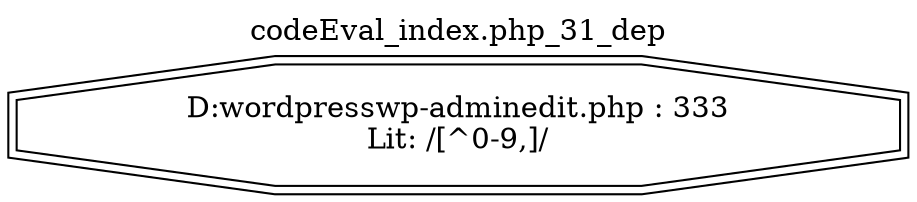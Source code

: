 digraph cfg {
  label="codeEval_index.php_31_dep";
  labelloc=t;
  n1 [shape=doubleoctagon, label="D:\wordpress\wp-admin\edit.php : 333\nLit: /[^0-9,]/\n"];
}
